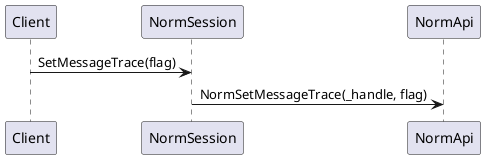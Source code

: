 @startuml
Client -> NormSession : SetMessageTrace(flag)
NormSession -> NormApi : NormSetMessageTrace(_handle, flag)
@enduml